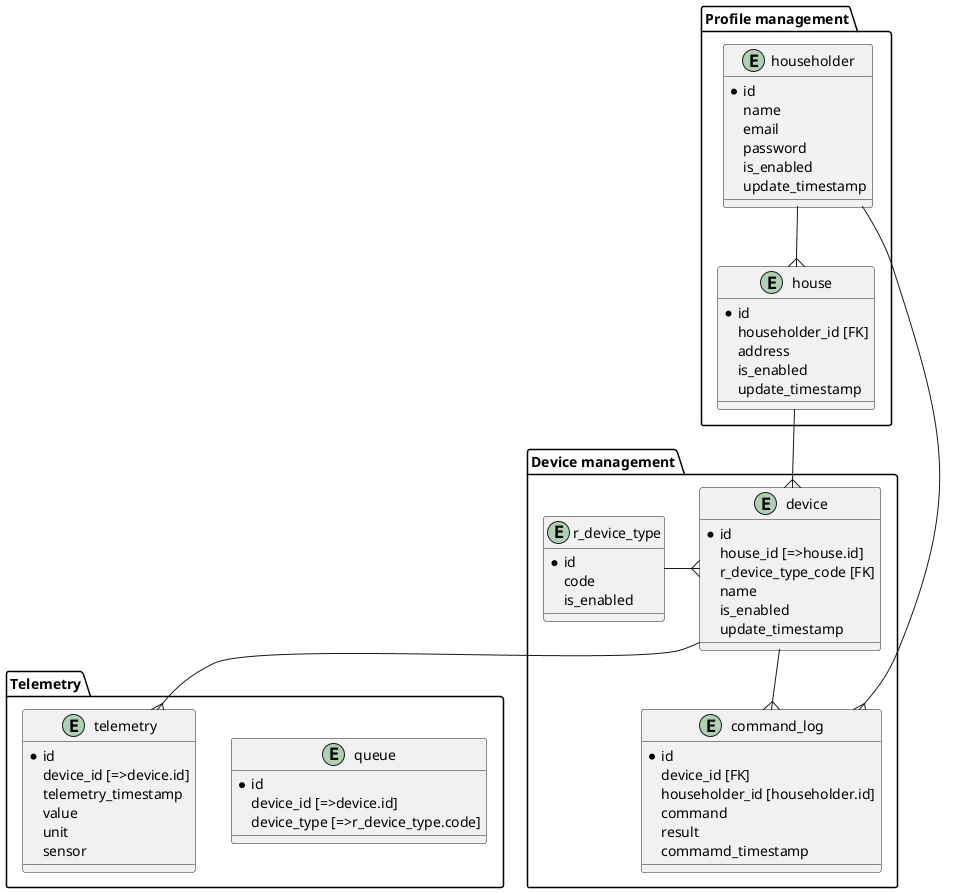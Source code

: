 @startuml ER.puml
package profile_package as "Profile management" {
    entity householder {
        * id
        name
        email
        password
        is_enabled
        update_timestamp
    }
    entity house {
        * id
        householder_id [FK]
        address
        is_enabled
        update_timestamp
    }
}

package device_package as "Device management" {
    entity device {
        * id
        house_id [=>house.id]
        r_device_type_code [FK]
        name
        is_enabled
        update_timestamp
    }
    entity command_log {
        * id
        device_id [FK]
        householder_id [householder.id]
        command
        result
        commamd_timestamp

    }
    entity r_device_type {
        * id
        code
        is_enabled
    }
}

package telemetry_package as "Telemetry" {
    entity queue {
        * id
        device_id [=>device.id]
        device_type [=>r_device_type.code]
    }

entity telemetry {
    * id
    device_id [=>device.id]
    telemetry_timestamp
    value
    unit
    sensor
}
}

householder --{ house
householder --{ command_log
house --{ device
device --{ telemetry
device --{ command_log
r_device_type -{ device



@enduml